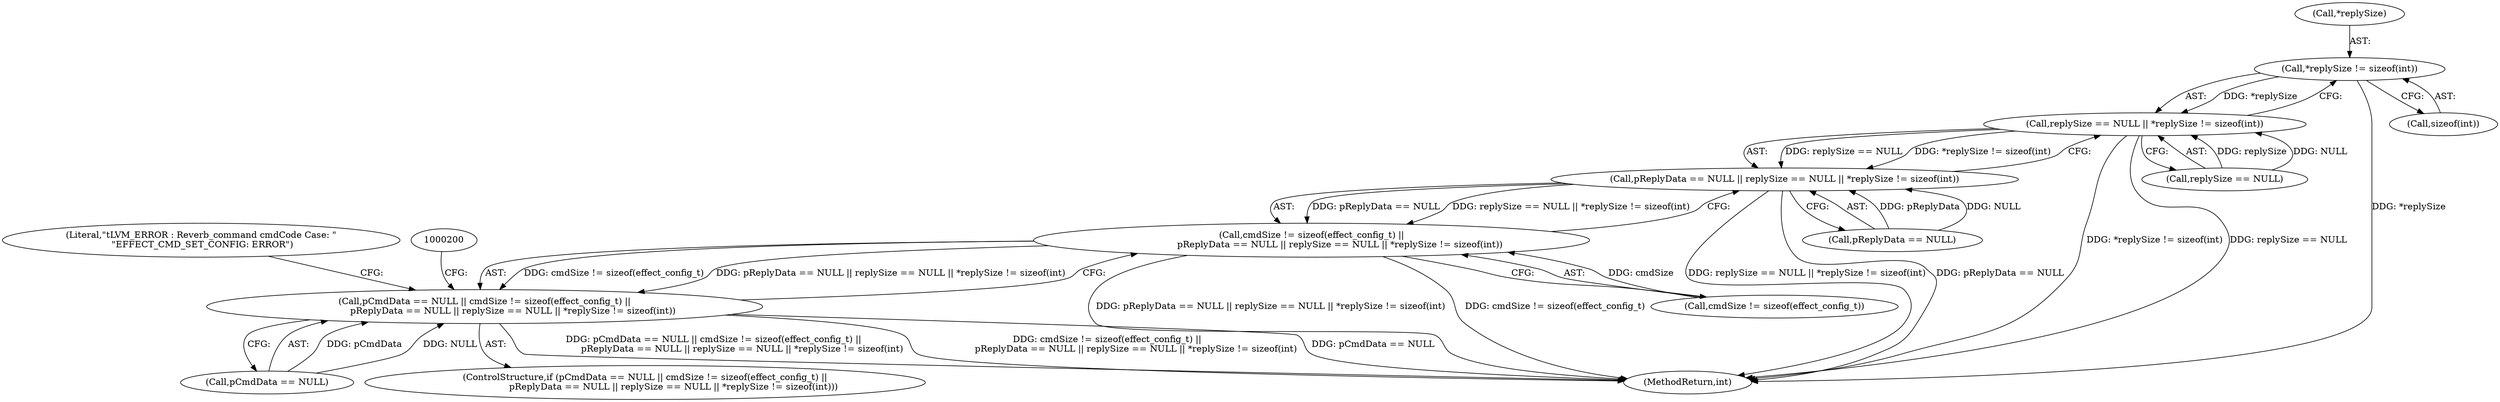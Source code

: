 digraph "0_Android_9e29523b9537983b4c4b205ff868d0b3bca0383b_0@API" {
"1000186" [label="(Call,*replySize != sizeof(int))"];
"1000182" [label="(Call,replySize == NULL || *replySize != sizeof(int))"];
"1000178" [label="(Call,pReplyData == NULL || replySize == NULL || *replySize != sizeof(int))"];
"1000173" [label="(Call,cmdSize != sizeof(effect_config_t) ||\n                    pReplyData == NULL || replySize == NULL || *replySize != sizeof(int))"];
"1000169" [label="(Call,pCmdData == NULL || cmdSize != sizeof(effect_config_t) ||\n                    pReplyData == NULL || replySize == NULL || *replySize != sizeof(int))"];
"1000688" [label="(MethodReturn,int)"];
"1000169" [label="(Call,pCmdData == NULL || cmdSize != sizeof(effect_config_t) ||\n                    pReplyData == NULL || replySize == NULL || *replySize != sizeof(int))"];
"1000183" [label="(Call,replySize == NULL)"];
"1000189" [label="(Call,sizeof(int))"];
"1000179" [label="(Call,pReplyData == NULL)"];
"1000174" [label="(Call,cmdSize != sizeof(effect_config_t))"];
"1000193" [label="(Literal,\"\tLVM_ERROR : Reverb_command cmdCode Case: \"\n \"EFFECT_CMD_SET_CONFIG: ERROR\")"];
"1000170" [label="(Call,pCmdData == NULL)"];
"1000178" [label="(Call,pReplyData == NULL || replySize == NULL || *replySize != sizeof(int))"];
"1000182" [label="(Call,replySize == NULL || *replySize != sizeof(int))"];
"1000187" [label="(Call,*replySize)"];
"1000168" [label="(ControlStructure,if (pCmdData == NULL || cmdSize != sizeof(effect_config_t) ||\n                    pReplyData == NULL || replySize == NULL || *replySize != sizeof(int)))"];
"1000173" [label="(Call,cmdSize != sizeof(effect_config_t) ||\n                    pReplyData == NULL || replySize == NULL || *replySize != sizeof(int))"];
"1000186" [label="(Call,*replySize != sizeof(int))"];
"1000186" -> "1000182"  [label="AST: "];
"1000186" -> "1000189"  [label="CFG: "];
"1000187" -> "1000186"  [label="AST: "];
"1000189" -> "1000186"  [label="AST: "];
"1000182" -> "1000186"  [label="CFG: "];
"1000186" -> "1000688"  [label="DDG: *replySize"];
"1000186" -> "1000182"  [label="DDG: *replySize"];
"1000182" -> "1000178"  [label="AST: "];
"1000182" -> "1000183"  [label="CFG: "];
"1000183" -> "1000182"  [label="AST: "];
"1000178" -> "1000182"  [label="CFG: "];
"1000182" -> "1000688"  [label="DDG: *replySize != sizeof(int)"];
"1000182" -> "1000688"  [label="DDG: replySize == NULL"];
"1000182" -> "1000178"  [label="DDG: replySize == NULL"];
"1000182" -> "1000178"  [label="DDG: *replySize != sizeof(int)"];
"1000183" -> "1000182"  [label="DDG: replySize"];
"1000183" -> "1000182"  [label="DDG: NULL"];
"1000178" -> "1000173"  [label="AST: "];
"1000178" -> "1000179"  [label="CFG: "];
"1000179" -> "1000178"  [label="AST: "];
"1000173" -> "1000178"  [label="CFG: "];
"1000178" -> "1000688"  [label="DDG: replySize == NULL || *replySize != sizeof(int)"];
"1000178" -> "1000688"  [label="DDG: pReplyData == NULL"];
"1000178" -> "1000173"  [label="DDG: pReplyData == NULL"];
"1000178" -> "1000173"  [label="DDG: replySize == NULL || *replySize != sizeof(int)"];
"1000179" -> "1000178"  [label="DDG: pReplyData"];
"1000179" -> "1000178"  [label="DDG: NULL"];
"1000173" -> "1000169"  [label="AST: "];
"1000173" -> "1000174"  [label="CFG: "];
"1000174" -> "1000173"  [label="AST: "];
"1000169" -> "1000173"  [label="CFG: "];
"1000173" -> "1000688"  [label="DDG: pReplyData == NULL || replySize == NULL || *replySize != sizeof(int)"];
"1000173" -> "1000688"  [label="DDG: cmdSize != sizeof(effect_config_t)"];
"1000173" -> "1000169"  [label="DDG: cmdSize != sizeof(effect_config_t)"];
"1000173" -> "1000169"  [label="DDG: pReplyData == NULL || replySize == NULL || *replySize != sizeof(int)"];
"1000174" -> "1000173"  [label="DDG: cmdSize"];
"1000169" -> "1000168"  [label="AST: "];
"1000169" -> "1000170"  [label="CFG: "];
"1000170" -> "1000169"  [label="AST: "];
"1000193" -> "1000169"  [label="CFG: "];
"1000200" -> "1000169"  [label="CFG: "];
"1000169" -> "1000688"  [label="DDG: pCmdData == NULL || cmdSize != sizeof(effect_config_t) ||\n                    pReplyData == NULL || replySize == NULL || *replySize != sizeof(int)"];
"1000169" -> "1000688"  [label="DDG: cmdSize != sizeof(effect_config_t) ||\n                    pReplyData == NULL || replySize == NULL || *replySize != sizeof(int)"];
"1000169" -> "1000688"  [label="DDG: pCmdData == NULL"];
"1000170" -> "1000169"  [label="DDG: pCmdData"];
"1000170" -> "1000169"  [label="DDG: NULL"];
}
